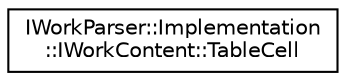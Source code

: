digraph "类继承关系图"
{
  edge [fontname="Helvetica",fontsize="10",labelfontname="Helvetica",labelfontsize="10"];
  node [fontname="Helvetica",fontsize="10",shape=record];
  rankdir="LR";
  Node0 [label="IWorkParser::Implementation\l::IWorkContent::TableCell",height=0.2,width=0.4,color="black", fillcolor="white", style="filled",URL="$struct_i_work_parser_1_1_implementation_1_1_i_work_content_1_1_table_cell.html"];
}
